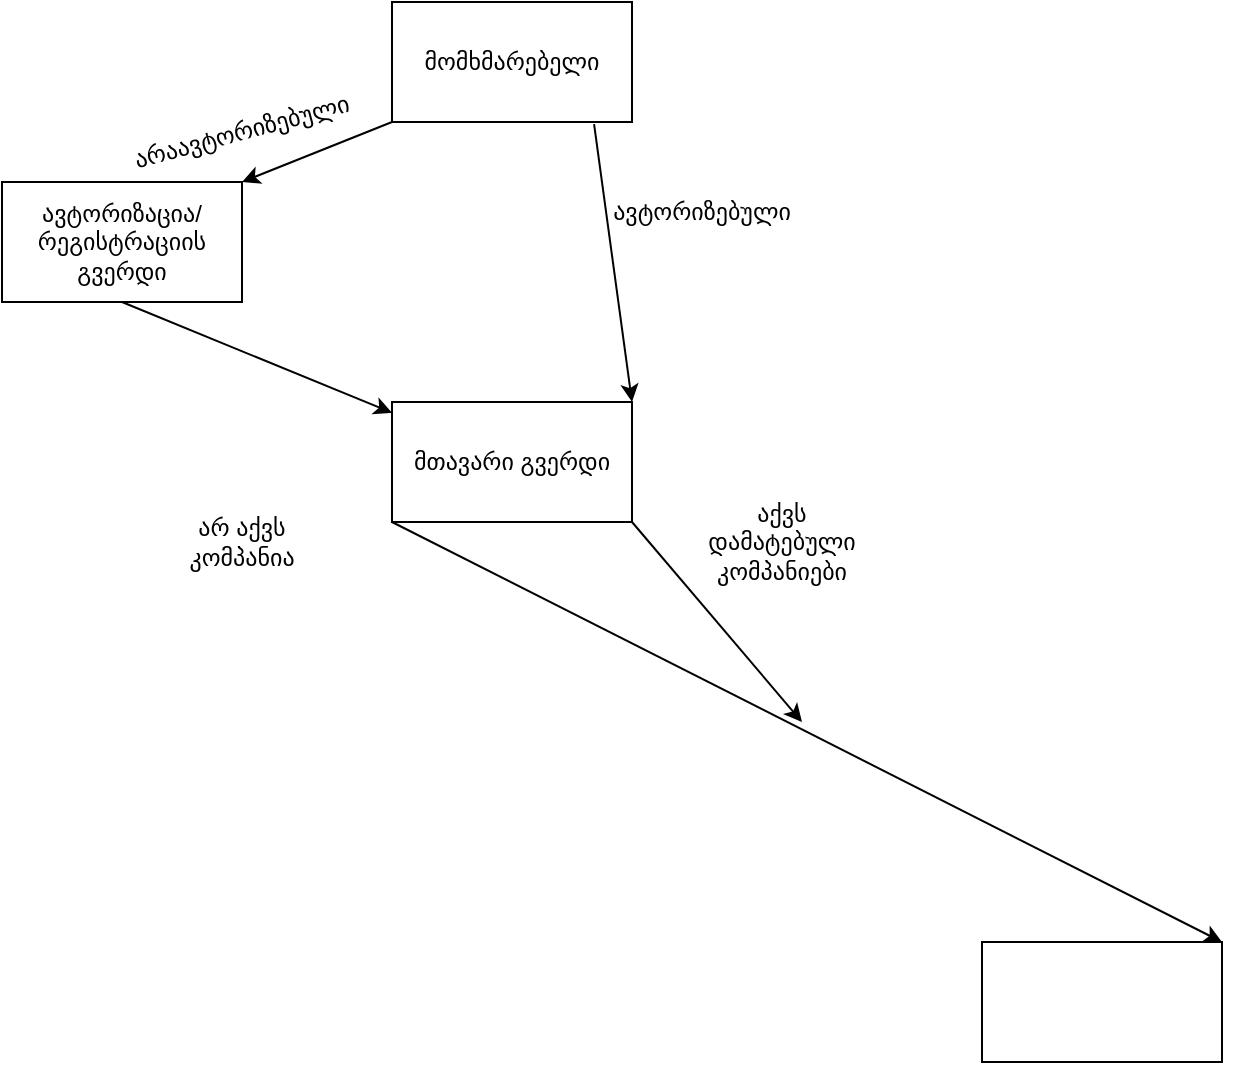 <mxfile version="20.8.13" type="github">
  <diagram name="Page-1" id="I10tlLBvs1DCazHPwkPz">
    <mxGraphModel dx="1434" dy="764" grid="1" gridSize="10" guides="1" tooltips="1" connect="1" arrows="1" fold="1" page="1" pageScale="1" pageWidth="850" pageHeight="1100" math="0" shadow="0">
      <root>
        <mxCell id="0" />
        <mxCell id="1" parent="0" />
        <mxCell id="jU6smC9O6bora6Y7UWJh-1" value="მომხმარებელი" style="rounded=0;whiteSpace=wrap;html=1;" parent="1" vertex="1">
          <mxGeometry x="365" y="30" width="120" height="60" as="geometry" />
        </mxCell>
        <mxCell id="jU6smC9O6bora6Y7UWJh-2" value="" style="endArrow=classic;html=1;rounded=0;entryX=1;entryY=0;entryDx=0;entryDy=0;exitX=0;exitY=1;exitDx=0;exitDy=0;" parent="1" source="jU6smC9O6bora6Y7UWJh-1" target="jU6smC9O6bora6Y7UWJh-6" edge="1">
          <mxGeometry width="50" height="50" relative="1" as="geometry">
            <mxPoint x="360" y="100" as="sourcePoint" />
            <mxPoint x="240" y="140" as="targetPoint" />
          </mxGeometry>
        </mxCell>
        <mxCell id="jU6smC9O6bora6Y7UWJh-3" value="ავტორიზებული" style="text;html=1;strokeColor=none;fillColor=none;align=center;verticalAlign=middle;whiteSpace=wrap;rounded=0;" parent="1" vertex="1">
          <mxGeometry x="490" y="120" width="60" height="30" as="geometry" />
        </mxCell>
        <mxCell id="jU6smC9O6bora6Y7UWJh-4" value="არაავტორიზებული" style="text;html=1;strokeColor=none;fillColor=none;align=center;verticalAlign=middle;whiteSpace=wrap;rounded=0;rotation=-15;" parent="1" vertex="1">
          <mxGeometry x="260" y="80" width="60" height="30" as="geometry" />
        </mxCell>
        <mxCell id="jU6smC9O6bora6Y7UWJh-6" value="ავტორიზაცია/ რეგისტრაციის გვერდი" style="rounded=0;whiteSpace=wrap;html=1;" parent="1" vertex="1">
          <mxGeometry x="170" y="120" width="120" height="60" as="geometry" />
        </mxCell>
        <mxCell id="jU6smC9O6bora6Y7UWJh-7" value="" style="endArrow=classic;html=1;rounded=0;exitX=0.842;exitY=1.017;exitDx=0;exitDy=0;exitPerimeter=0;entryX=1;entryY=0;entryDx=0;entryDy=0;" parent="1" source="jU6smC9O6bora6Y7UWJh-1" target="jU6smC9O6bora6Y7UWJh-9" edge="1">
          <mxGeometry width="50" height="50" relative="1" as="geometry">
            <mxPoint x="475" y="90" as="sourcePoint" />
            <mxPoint x="440" y="220" as="targetPoint" />
          </mxGeometry>
        </mxCell>
        <mxCell id="jU6smC9O6bora6Y7UWJh-8" value="" style="endArrow=classic;html=1;rounded=0;exitX=0.5;exitY=1;exitDx=0;exitDy=0;" parent="1" source="jU6smC9O6bora6Y7UWJh-6" target="jU6smC9O6bora6Y7UWJh-9" edge="1">
          <mxGeometry width="50" height="50" relative="1" as="geometry">
            <mxPoint x="230" y="180" as="sourcePoint" />
            <mxPoint x="310" y="260" as="targetPoint" />
          </mxGeometry>
        </mxCell>
        <mxCell id="jU6smC9O6bora6Y7UWJh-9" value="მთავარი გვერდი" style="rounded=0;whiteSpace=wrap;html=1;" parent="1" vertex="1">
          <mxGeometry x="365" y="230" width="120" height="60" as="geometry" />
        </mxCell>
        <mxCell id="jU6smC9O6bora6Y7UWJh-10" value="" style="rounded=0;whiteSpace=wrap;html=1;" parent="1" vertex="1">
          <mxGeometry x="660" y="500" width="120" height="60" as="geometry" />
        </mxCell>
        <mxCell id="jU6smC9O6bora6Y7UWJh-11" value="" style="endArrow=classic;html=1;rounded=0;exitX=0;exitY=1;exitDx=0;exitDy=0;entryX=1;entryY=0;entryDx=0;entryDy=0;" parent="1" source="jU6smC9O6bora6Y7UWJh-9" target="jU6smC9O6bora6Y7UWJh-10" edge="1">
          <mxGeometry width="50" height="50" relative="1" as="geometry">
            <mxPoint x="358" y="290" as="sourcePoint" />
            <mxPoint x="493" y="345.385" as="targetPoint" />
          </mxGeometry>
        </mxCell>
        <mxCell id="jU6smC9O6bora6Y7UWJh-12" value="არ აქვს კომპანია" style="text;html=1;strokeColor=none;fillColor=none;align=center;verticalAlign=middle;whiteSpace=wrap;rounded=0;" parent="1" vertex="1">
          <mxGeometry x="260" y="280" width="60" height="40" as="geometry" />
        </mxCell>
        <mxCell id="jU6smC9O6bora6Y7UWJh-13" value="" style="endArrow=classic;html=1;rounded=0;exitX=1;exitY=1;exitDx=0;exitDy=0;" parent="1" source="jU6smC9O6bora6Y7UWJh-9" edge="1">
          <mxGeometry width="50" height="50" relative="1" as="geometry">
            <mxPoint x="490" y="290" as="sourcePoint" />
            <mxPoint x="570" y="390" as="targetPoint" />
          </mxGeometry>
        </mxCell>
        <mxCell id="jU6smC9O6bora6Y7UWJh-14" value="აქვს დამატებული კომპანიები" style="text;html=1;strokeColor=none;fillColor=none;align=center;verticalAlign=middle;whiteSpace=wrap;rounded=0;" parent="1" vertex="1">
          <mxGeometry x="530" y="280" width="60" height="40" as="geometry" />
        </mxCell>
      </root>
    </mxGraphModel>
  </diagram>
</mxfile>
